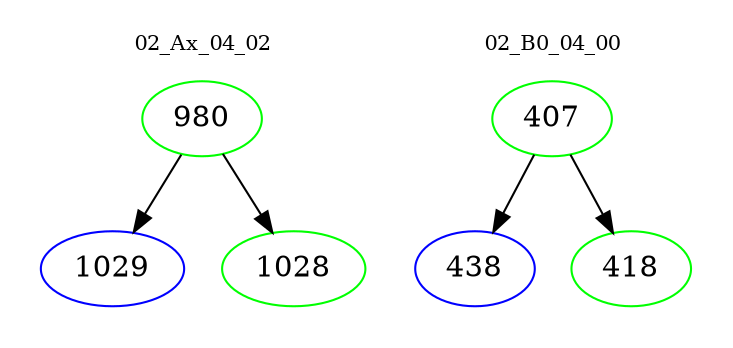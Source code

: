 digraph{
subgraph cluster_0 {
color = white
label = "02_Ax_04_02";
fontsize=10;
T0_980 [label="980", color="green"]
T0_980 -> T0_1029 [color="black"]
T0_1029 [label="1029", color="blue"]
T0_980 -> T0_1028 [color="black"]
T0_1028 [label="1028", color="green"]
}
subgraph cluster_1 {
color = white
label = "02_B0_04_00";
fontsize=10;
T1_407 [label="407", color="green"]
T1_407 -> T1_438 [color="black"]
T1_438 [label="438", color="blue"]
T1_407 -> T1_418 [color="black"]
T1_418 [label="418", color="green"]
}
}

